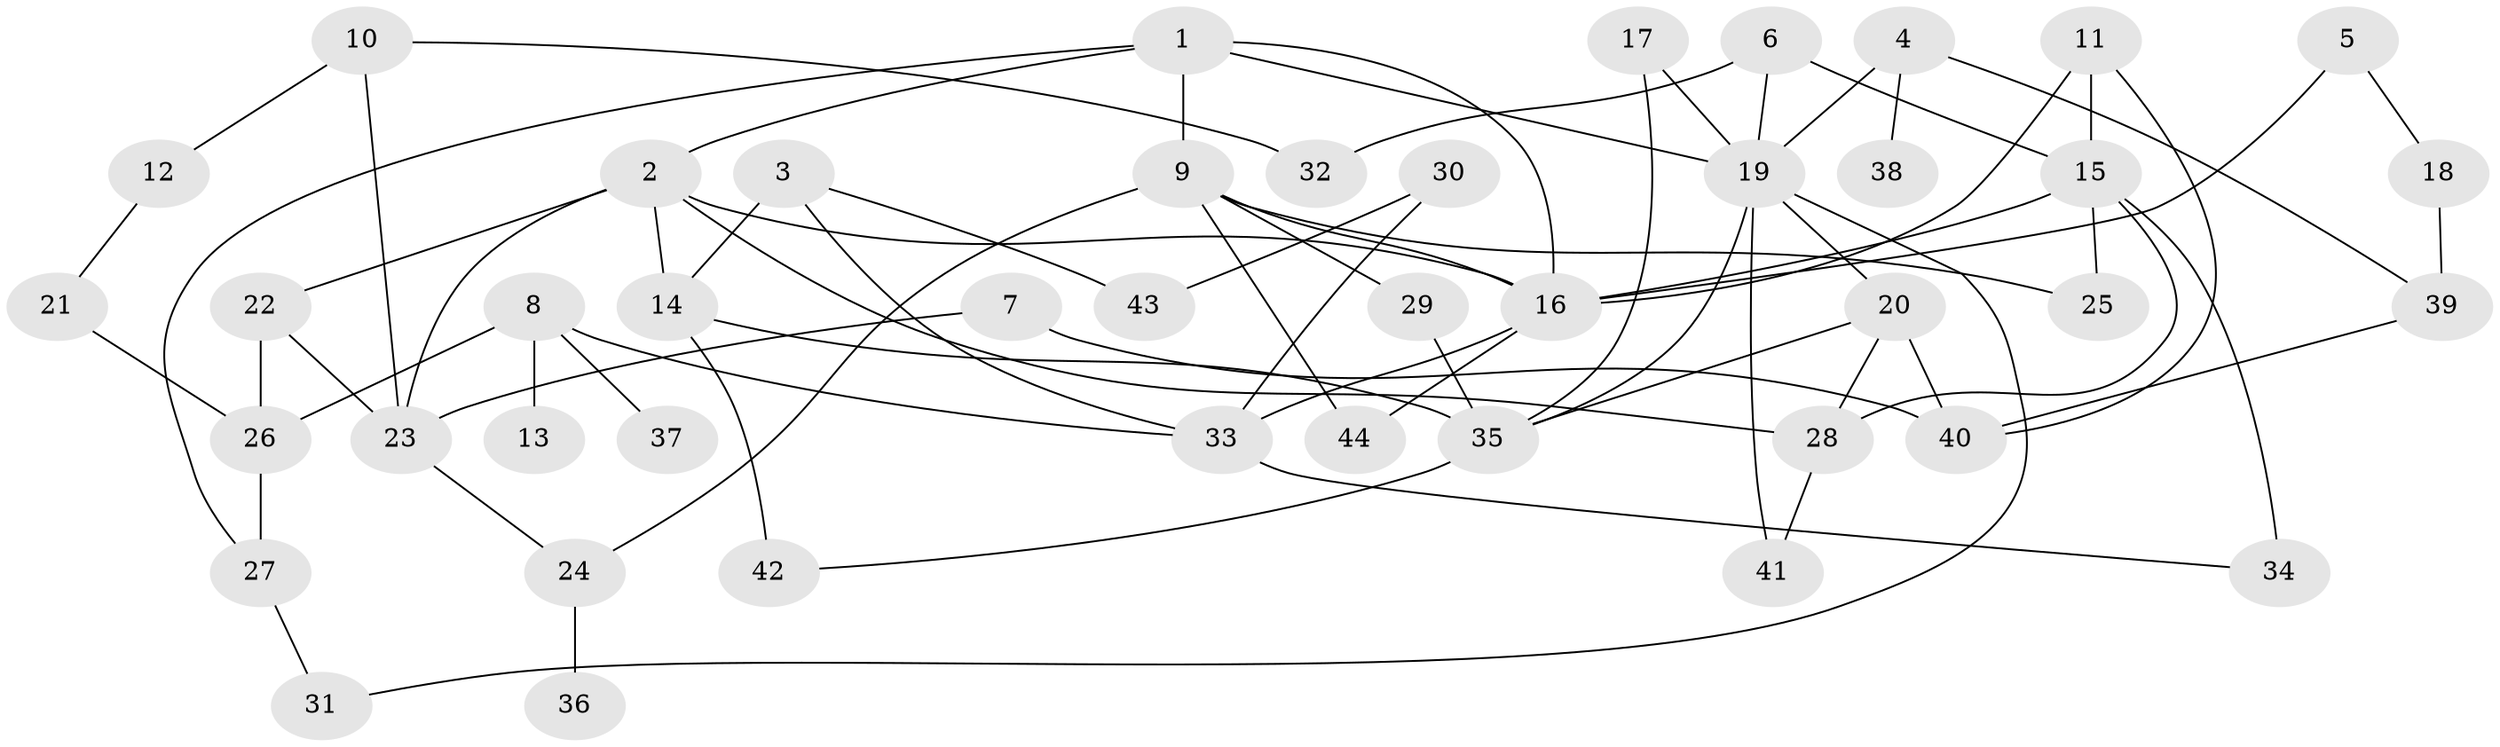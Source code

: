 // original degree distribution, {3: 0.26436781609195403, 4: 0.10344827586206896, 8: 0.011494252873563218, 9: 0.011494252873563218, 7: 0.04597701149425287, 2: 0.2988505747126437, 6: 0.011494252873563218, 1: 0.22988505747126436, 5: 0.022988505747126436}
// Generated by graph-tools (version 1.1) at 2025/00/03/09/25 03:00:59]
// undirected, 44 vertices, 71 edges
graph export_dot {
graph [start="1"]
  node [color=gray90,style=filled];
  1;
  2;
  3;
  4;
  5;
  6;
  7;
  8;
  9;
  10;
  11;
  12;
  13;
  14;
  15;
  16;
  17;
  18;
  19;
  20;
  21;
  22;
  23;
  24;
  25;
  26;
  27;
  28;
  29;
  30;
  31;
  32;
  33;
  34;
  35;
  36;
  37;
  38;
  39;
  40;
  41;
  42;
  43;
  44;
  1 -- 2 [weight=1.0];
  1 -- 9 [weight=1.0];
  1 -- 16 [weight=1.0];
  1 -- 19 [weight=1.0];
  1 -- 27 [weight=1.0];
  2 -- 14 [weight=1.0];
  2 -- 16 [weight=1.0];
  2 -- 22 [weight=2.0];
  2 -- 23 [weight=1.0];
  2 -- 28 [weight=1.0];
  3 -- 14 [weight=1.0];
  3 -- 33 [weight=1.0];
  3 -- 43 [weight=1.0];
  4 -- 19 [weight=1.0];
  4 -- 38 [weight=1.0];
  4 -- 39 [weight=1.0];
  5 -- 16 [weight=1.0];
  5 -- 18 [weight=1.0];
  6 -- 15 [weight=1.0];
  6 -- 19 [weight=1.0];
  6 -- 32 [weight=1.0];
  7 -- 23 [weight=2.0];
  7 -- 40 [weight=1.0];
  8 -- 13 [weight=2.0];
  8 -- 26 [weight=1.0];
  8 -- 33 [weight=1.0];
  8 -- 37 [weight=1.0];
  9 -- 16 [weight=1.0];
  9 -- 24 [weight=1.0];
  9 -- 25 [weight=1.0];
  9 -- 29 [weight=1.0];
  9 -- 44 [weight=1.0];
  10 -- 12 [weight=1.0];
  10 -- 23 [weight=1.0];
  10 -- 32 [weight=1.0];
  11 -- 15 [weight=1.0];
  11 -- 16 [weight=1.0];
  11 -- 40 [weight=1.0];
  12 -- 21 [weight=1.0];
  14 -- 35 [weight=2.0];
  14 -- 42 [weight=2.0];
  15 -- 16 [weight=1.0];
  15 -- 25 [weight=1.0];
  15 -- 28 [weight=1.0];
  15 -- 34 [weight=1.0];
  16 -- 33 [weight=1.0];
  16 -- 44 [weight=1.0];
  17 -- 19 [weight=1.0];
  17 -- 35 [weight=1.0];
  18 -- 39 [weight=1.0];
  19 -- 20 [weight=1.0];
  19 -- 31 [weight=1.0];
  19 -- 35 [weight=1.0];
  19 -- 41 [weight=1.0];
  20 -- 28 [weight=1.0];
  20 -- 35 [weight=1.0];
  20 -- 40 [weight=1.0];
  21 -- 26 [weight=1.0];
  22 -- 23 [weight=1.0];
  22 -- 26 [weight=1.0];
  23 -- 24 [weight=1.0];
  24 -- 36 [weight=1.0];
  26 -- 27 [weight=1.0];
  27 -- 31 [weight=1.0];
  28 -- 41 [weight=1.0];
  29 -- 35 [weight=1.0];
  30 -- 33 [weight=1.0];
  30 -- 43 [weight=1.0];
  33 -- 34 [weight=1.0];
  35 -- 42 [weight=1.0];
  39 -- 40 [weight=1.0];
}
